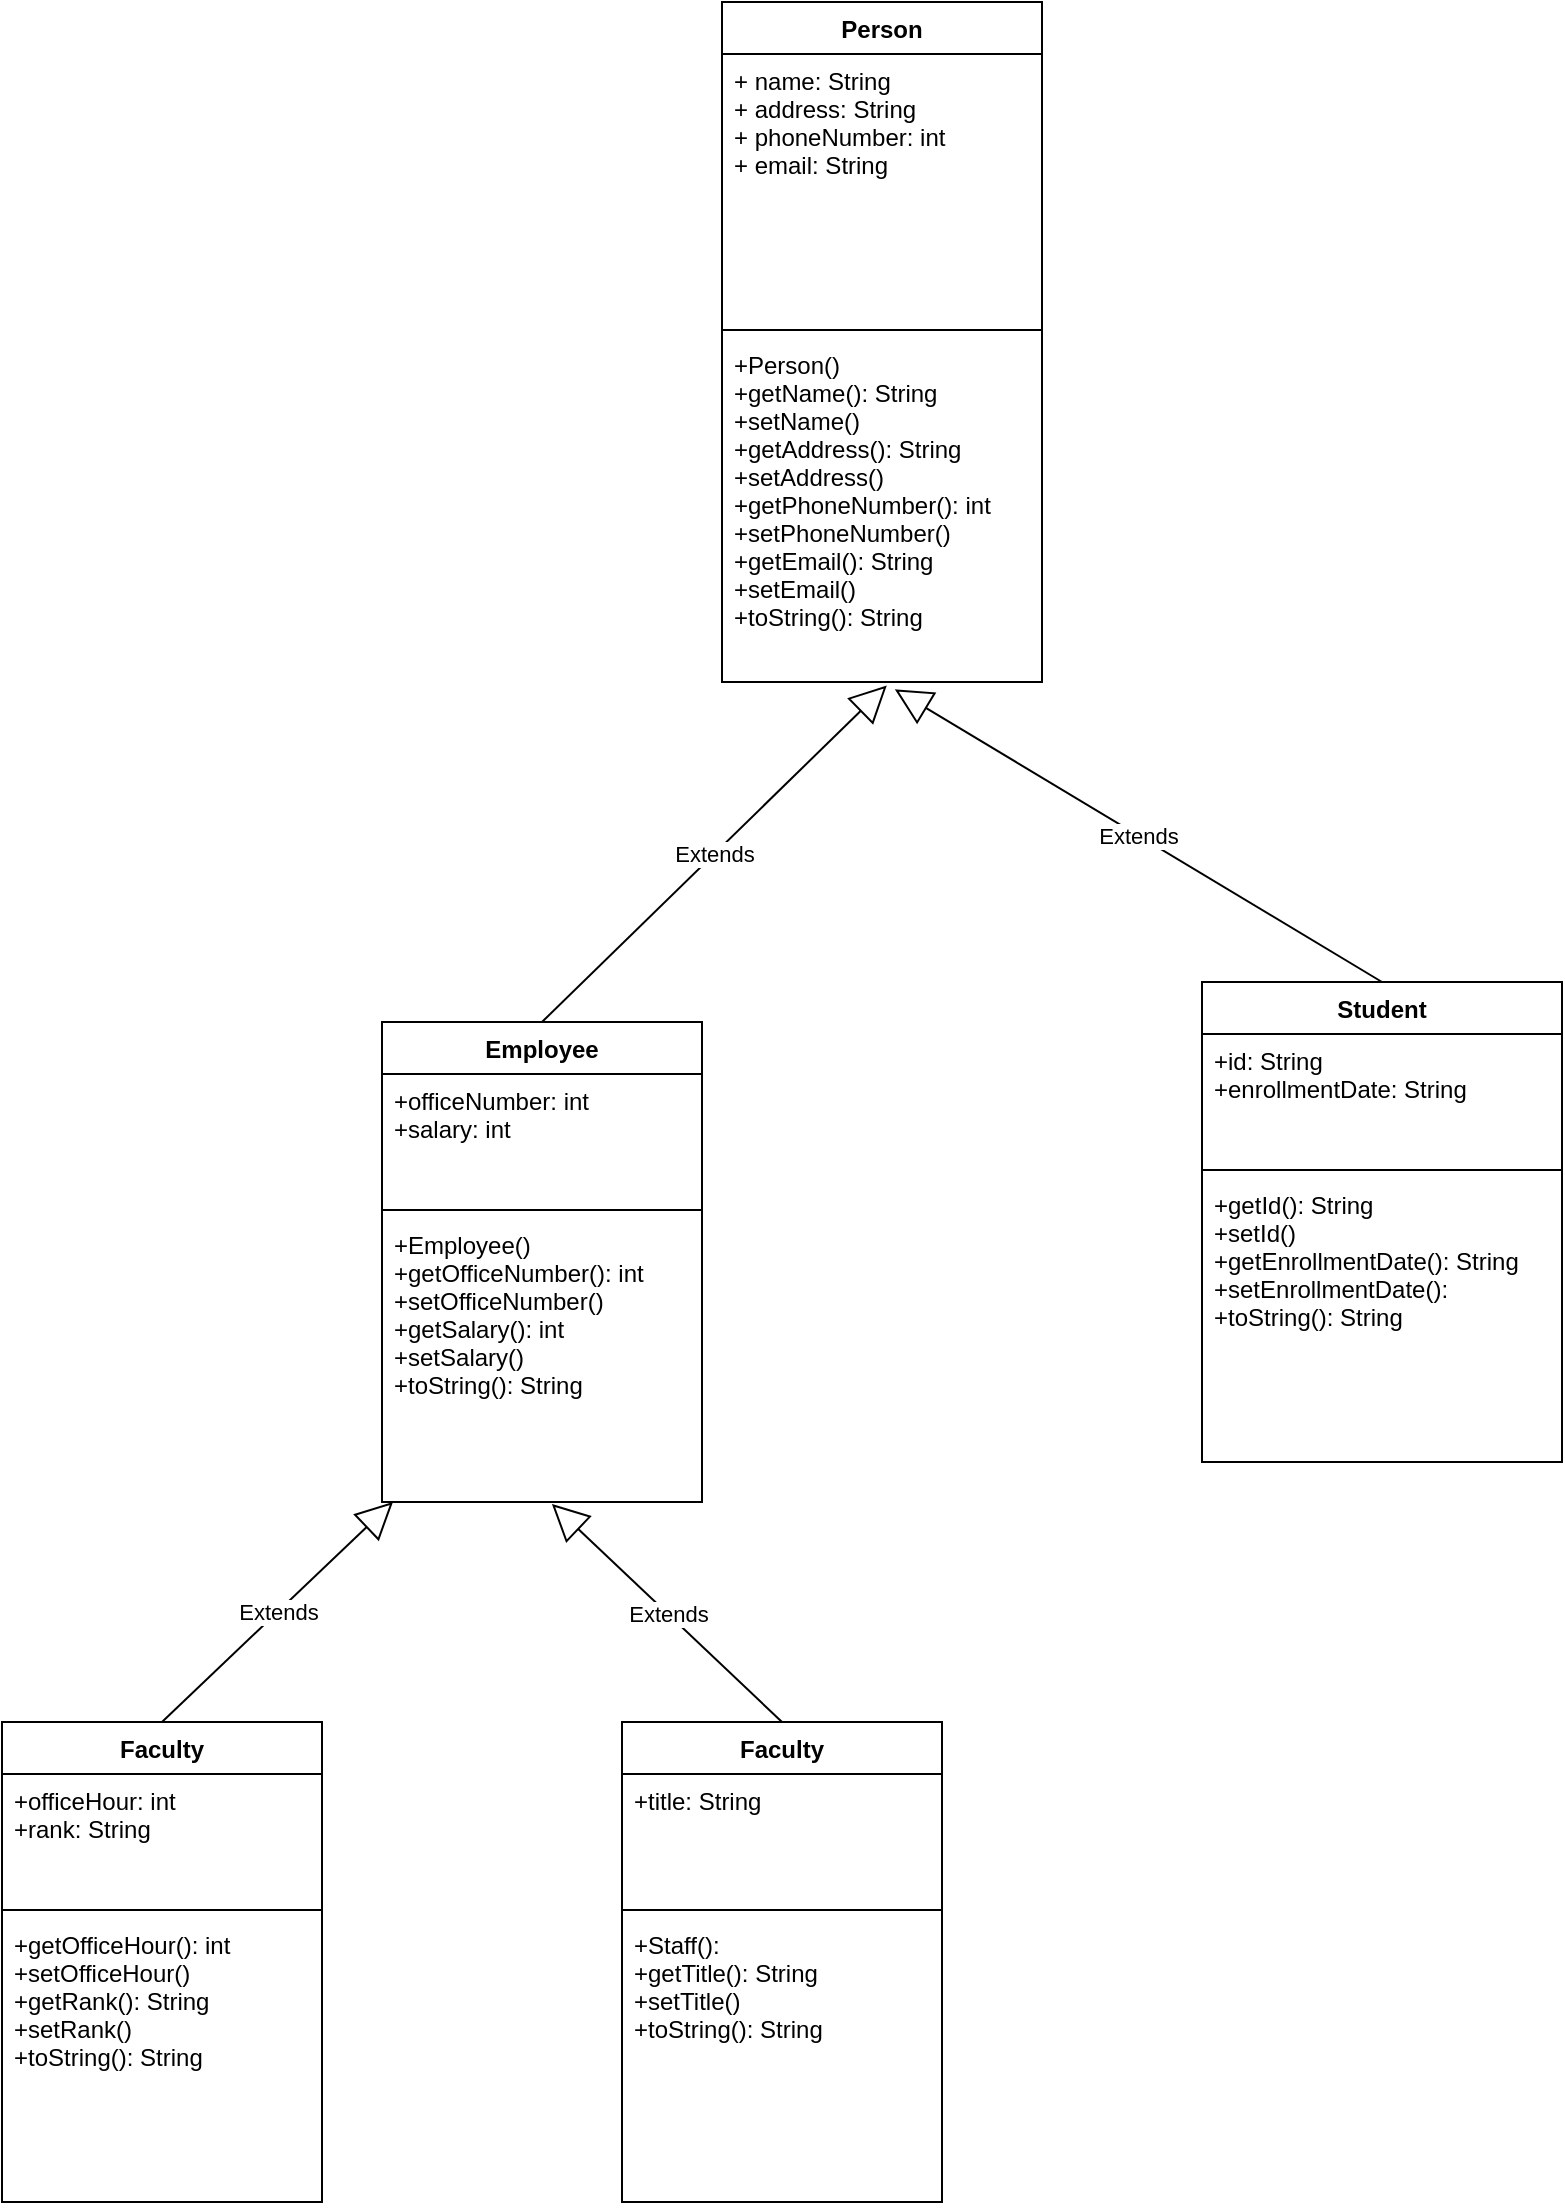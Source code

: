 <mxfile version="20.8.1" type="device"><diagram id="waJ_HUCGz2ozILuk0EeG" name="Page-1"><mxGraphModel dx="1461" dy="1736" grid="1" gridSize="10" guides="1" tooltips="1" connect="1" arrows="1" fold="1" page="1" pageScale="1" pageWidth="850" pageHeight="1100" math="0" shadow="0"><root><mxCell id="0"/><mxCell id="1" parent="0"/><mxCell id="vZyK77G_yZDaFggCkD_k-1" value="Person" style="swimlane;fontStyle=1;align=center;verticalAlign=top;childLayout=stackLayout;horizontal=1;startSize=26;horizontalStack=0;resizeParent=1;resizeParentMax=0;resizeLast=0;collapsible=1;marginBottom=0;" vertex="1" parent="1"><mxGeometry x="380" y="-40" width="160" height="340" as="geometry"/></mxCell><mxCell id="vZyK77G_yZDaFggCkD_k-2" value="+ name: String&#10;+ address: String&#10;+ phoneNumber: int&#10;+ email: String" style="text;strokeColor=none;fillColor=none;align=left;verticalAlign=top;spacingLeft=4;spacingRight=4;overflow=hidden;rotatable=0;points=[[0,0.5],[1,0.5]];portConstraint=eastwest;" vertex="1" parent="vZyK77G_yZDaFggCkD_k-1"><mxGeometry y="26" width="160" height="134" as="geometry"/></mxCell><mxCell id="vZyK77G_yZDaFggCkD_k-3" value="" style="line;strokeWidth=1;fillColor=none;align=left;verticalAlign=middle;spacingTop=-1;spacingLeft=3;spacingRight=3;rotatable=0;labelPosition=right;points=[];portConstraint=eastwest;strokeColor=inherit;" vertex="1" parent="vZyK77G_yZDaFggCkD_k-1"><mxGeometry y="160" width="160" height="8" as="geometry"/></mxCell><mxCell id="vZyK77G_yZDaFggCkD_k-4" value="+Person()&#10;+getName(): String&#10;+setName()&#10;+getAddress(): String&#10;+setAddress()&#10;+getPhoneNumber(): int&#10;+setPhoneNumber()&#10;+getEmail(): String&#10;+setEmail()&#10;+toString(): String" style="text;strokeColor=none;fillColor=none;align=left;verticalAlign=top;spacingLeft=4;spacingRight=4;overflow=hidden;rotatable=0;points=[[0,0.5],[1,0.5]];portConstraint=eastwest;" vertex="1" parent="vZyK77G_yZDaFggCkD_k-1"><mxGeometry y="168" width="160" height="172" as="geometry"/></mxCell><mxCell id="vZyK77G_yZDaFggCkD_k-5" value="Employee" style="swimlane;fontStyle=1;align=center;verticalAlign=top;childLayout=stackLayout;horizontal=1;startSize=26;horizontalStack=0;resizeParent=1;resizeParentMax=0;resizeLast=0;collapsible=1;marginBottom=0;" vertex="1" parent="1"><mxGeometry x="210" y="470" width="160" height="240" as="geometry"/></mxCell><mxCell id="vZyK77G_yZDaFggCkD_k-6" value="+officeNumber: int&#10;+salary: int" style="text;strokeColor=none;fillColor=none;align=left;verticalAlign=top;spacingLeft=4;spacingRight=4;overflow=hidden;rotatable=0;points=[[0,0.5],[1,0.5]];portConstraint=eastwest;" vertex="1" parent="vZyK77G_yZDaFggCkD_k-5"><mxGeometry y="26" width="160" height="64" as="geometry"/></mxCell><mxCell id="vZyK77G_yZDaFggCkD_k-7" value="" style="line;strokeWidth=1;fillColor=none;align=left;verticalAlign=middle;spacingTop=-1;spacingLeft=3;spacingRight=3;rotatable=0;labelPosition=right;points=[];portConstraint=eastwest;strokeColor=inherit;" vertex="1" parent="vZyK77G_yZDaFggCkD_k-5"><mxGeometry y="90" width="160" height="8" as="geometry"/></mxCell><mxCell id="vZyK77G_yZDaFggCkD_k-8" value="+Employee()&#10;+getOfficeNumber(): int&#10;+setOfficeNumber()&#10;+getSalary(): int&#10;+setSalary()&#10;+toString(): String&#10;" style="text;strokeColor=none;fillColor=none;align=left;verticalAlign=top;spacingLeft=4;spacingRight=4;overflow=hidden;rotatable=0;points=[[0,0.5],[1,0.5]];portConstraint=eastwest;" vertex="1" parent="vZyK77G_yZDaFggCkD_k-5"><mxGeometry y="98" width="160" height="142" as="geometry"/></mxCell><mxCell id="vZyK77G_yZDaFggCkD_k-9" value="Student" style="swimlane;fontStyle=1;align=center;verticalAlign=top;childLayout=stackLayout;horizontal=1;startSize=26;horizontalStack=0;resizeParent=1;resizeParentMax=0;resizeLast=0;collapsible=1;marginBottom=0;" vertex="1" parent="1"><mxGeometry x="620" y="450" width="180" height="240" as="geometry"/></mxCell><mxCell id="vZyK77G_yZDaFggCkD_k-10" value="+id: String&#10;+enrollmentDate: String" style="text;strokeColor=none;fillColor=none;align=left;verticalAlign=top;spacingLeft=4;spacingRight=4;overflow=hidden;rotatable=0;points=[[0,0.5],[1,0.5]];portConstraint=eastwest;" vertex="1" parent="vZyK77G_yZDaFggCkD_k-9"><mxGeometry y="26" width="180" height="64" as="geometry"/></mxCell><mxCell id="vZyK77G_yZDaFggCkD_k-11" value="" style="line;strokeWidth=1;fillColor=none;align=left;verticalAlign=middle;spacingTop=-1;spacingLeft=3;spacingRight=3;rotatable=0;labelPosition=right;points=[];portConstraint=eastwest;strokeColor=inherit;" vertex="1" parent="vZyK77G_yZDaFggCkD_k-9"><mxGeometry y="90" width="180" height="8" as="geometry"/></mxCell><mxCell id="vZyK77G_yZDaFggCkD_k-12" value="+getId(): String&#10;+setId()&#10;+getEnrollmentDate(): String&#10;+setEnrollmentDate():&#10;+toString(): String&#10;" style="text;strokeColor=none;fillColor=none;align=left;verticalAlign=top;spacingLeft=4;spacingRight=4;overflow=hidden;rotatable=0;points=[[0,0.5],[1,0.5]];portConstraint=eastwest;" vertex="1" parent="vZyK77G_yZDaFggCkD_k-9"><mxGeometry y="98" width="180" height="142" as="geometry"/></mxCell><mxCell id="vZyK77G_yZDaFggCkD_k-13" value="Extends" style="endArrow=block;endSize=16;endFill=0;html=1;rounded=0;exitX=0.5;exitY=0;exitDx=0;exitDy=0;entryX=0.515;entryY=1.01;entryDx=0;entryDy=0;entryPerimeter=0;" edge="1" parent="1" source="vZyK77G_yZDaFggCkD_k-5" target="vZyK77G_yZDaFggCkD_k-4"><mxGeometry width="160" relative="1" as="geometry"><mxPoint x="230" y="470" as="sourcePoint"/><mxPoint x="390" y="470" as="targetPoint"/></mxGeometry></mxCell><mxCell id="vZyK77G_yZDaFggCkD_k-15" value="Extends" style="endArrow=block;endSize=16;endFill=0;html=1;rounded=0;exitX=0.5;exitY=0;exitDx=0;exitDy=0;entryX=0.54;entryY=1.021;entryDx=0;entryDy=0;entryPerimeter=0;" edge="1" parent="1" source="vZyK77G_yZDaFggCkD_k-9" target="vZyK77G_yZDaFggCkD_k-4"><mxGeometry width="160" relative="1" as="geometry"><mxPoint x="110" y="490" as="sourcePoint"/><mxPoint x="322.4" y="331.72" as="targetPoint"/></mxGeometry></mxCell><mxCell id="vZyK77G_yZDaFggCkD_k-24" value="Faculty" style="swimlane;fontStyle=1;align=center;verticalAlign=top;childLayout=stackLayout;horizontal=1;startSize=26;horizontalStack=0;resizeParent=1;resizeParentMax=0;resizeLast=0;collapsible=1;marginBottom=0;" vertex="1" parent="1"><mxGeometry x="20" y="820" width="160" height="240" as="geometry"/></mxCell><mxCell id="vZyK77G_yZDaFggCkD_k-25" value="+officeHour: int&#10;+rank: String" style="text;strokeColor=none;fillColor=none;align=left;verticalAlign=top;spacingLeft=4;spacingRight=4;overflow=hidden;rotatable=0;points=[[0,0.5],[1,0.5]];portConstraint=eastwest;" vertex="1" parent="vZyK77G_yZDaFggCkD_k-24"><mxGeometry y="26" width="160" height="64" as="geometry"/></mxCell><mxCell id="vZyK77G_yZDaFggCkD_k-26" value="" style="line;strokeWidth=1;fillColor=none;align=left;verticalAlign=middle;spacingTop=-1;spacingLeft=3;spacingRight=3;rotatable=0;labelPosition=right;points=[];portConstraint=eastwest;strokeColor=inherit;" vertex="1" parent="vZyK77G_yZDaFggCkD_k-24"><mxGeometry y="90" width="160" height="8" as="geometry"/></mxCell><mxCell id="vZyK77G_yZDaFggCkD_k-27" value="+getOfficeHour(): int&#10;+setOfficeHour()&#10;+getRank(): String&#10;+setRank()&#10;+toString(): String&#10;" style="text;strokeColor=none;fillColor=none;align=left;verticalAlign=top;spacingLeft=4;spacingRight=4;overflow=hidden;rotatable=0;points=[[0,0.5],[1,0.5]];portConstraint=eastwest;" vertex="1" parent="vZyK77G_yZDaFggCkD_k-24"><mxGeometry y="98" width="160" height="142" as="geometry"/></mxCell><mxCell id="vZyK77G_yZDaFggCkD_k-28" value="Extends" style="endArrow=block;endSize=16;endFill=0;html=1;rounded=0;exitX=0.5;exitY=0;exitDx=0;exitDy=0;" edge="1" parent="1" source="vZyK77G_yZDaFggCkD_k-24" target="vZyK77G_yZDaFggCkD_k-8"><mxGeometry width="160" relative="1" as="geometry"><mxPoint x="140" y="650" as="sourcePoint"/><mxPoint x="300" y="650" as="targetPoint"/></mxGeometry></mxCell><mxCell id="vZyK77G_yZDaFggCkD_k-29" value="Faculty" style="swimlane;fontStyle=1;align=center;verticalAlign=top;childLayout=stackLayout;horizontal=1;startSize=26;horizontalStack=0;resizeParent=1;resizeParentMax=0;resizeLast=0;collapsible=1;marginBottom=0;" vertex="1" parent="1"><mxGeometry x="330" y="820" width="160" height="240" as="geometry"/></mxCell><mxCell id="vZyK77G_yZDaFggCkD_k-30" value="+title: String" style="text;strokeColor=none;fillColor=none;align=left;verticalAlign=top;spacingLeft=4;spacingRight=4;overflow=hidden;rotatable=0;points=[[0,0.5],[1,0.5]];portConstraint=eastwest;" vertex="1" parent="vZyK77G_yZDaFggCkD_k-29"><mxGeometry y="26" width="160" height="64" as="geometry"/></mxCell><mxCell id="vZyK77G_yZDaFggCkD_k-31" value="" style="line;strokeWidth=1;fillColor=none;align=left;verticalAlign=middle;spacingTop=-1;spacingLeft=3;spacingRight=3;rotatable=0;labelPosition=right;points=[];portConstraint=eastwest;strokeColor=inherit;" vertex="1" parent="vZyK77G_yZDaFggCkD_k-29"><mxGeometry y="90" width="160" height="8" as="geometry"/></mxCell><mxCell id="vZyK77G_yZDaFggCkD_k-32" value="+Staff():&#10;+getTitle(): String&#10;+setTitle()&#10;+toString(): String&#10;" style="text;strokeColor=none;fillColor=none;align=left;verticalAlign=top;spacingLeft=4;spacingRight=4;overflow=hidden;rotatable=0;points=[[0,0.5],[1,0.5]];portConstraint=eastwest;" vertex="1" parent="vZyK77G_yZDaFggCkD_k-29"><mxGeometry y="98" width="160" height="142" as="geometry"/></mxCell><mxCell id="vZyK77G_yZDaFggCkD_k-33" value="Extends" style="endArrow=block;endSize=16;endFill=0;html=1;rounded=0;exitX=0.5;exitY=0;exitDx=0;exitDy=0;entryX=0.531;entryY=1.007;entryDx=0;entryDy=0;entryPerimeter=0;" edge="1" parent="1" source="vZyK77G_yZDaFggCkD_k-29" target="vZyK77G_yZDaFggCkD_k-8"><mxGeometry width="160" relative="1" as="geometry"><mxPoint x="110" y="810" as="sourcePoint"/><mxPoint x="110" y="730" as="targetPoint"/></mxGeometry></mxCell></root></mxGraphModel></diagram></mxfile>